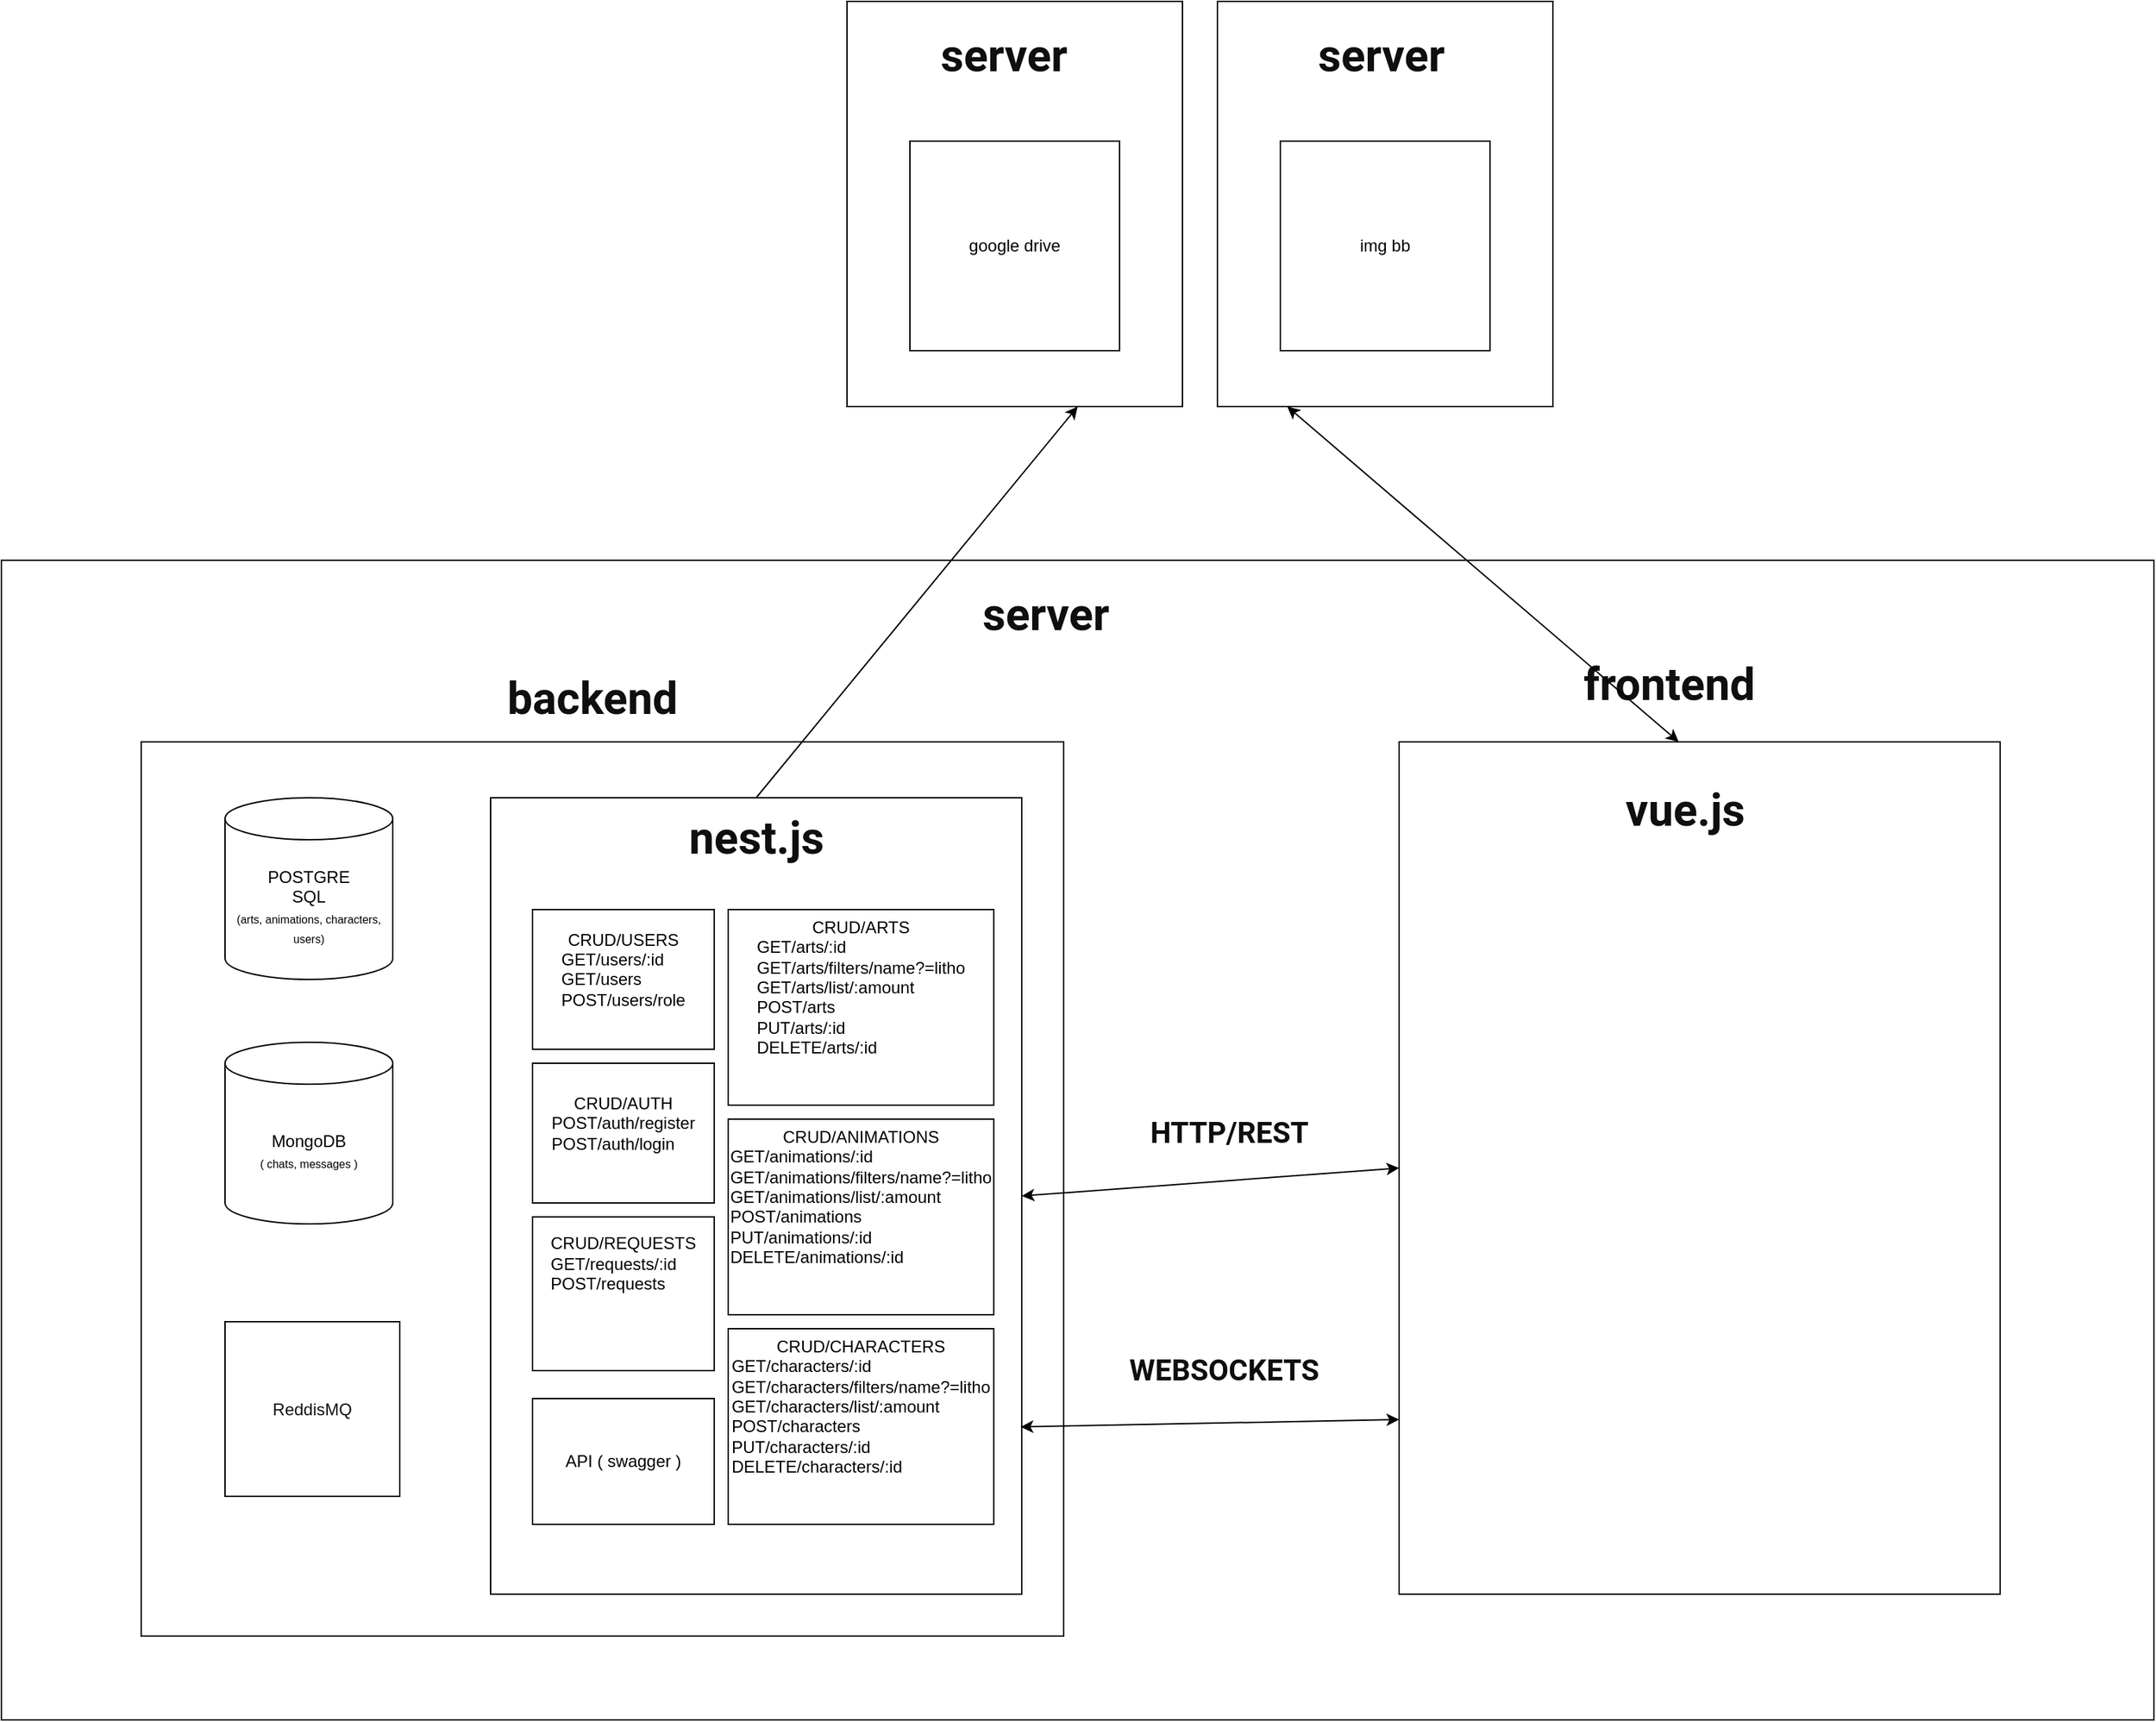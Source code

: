 <mxfile version="26.1.1">
  <diagram name="Page-1" id="Qxy9B3H4Qm6ESKPBz6GG">
    <mxGraphModel dx="1050" dy="1669" grid="1" gridSize="10" guides="1" tooltips="1" connect="1" arrows="1" fold="1" page="1" pageScale="1" pageWidth="850" pageHeight="1100" math="0" shadow="0">
      <root>
        <mxCell id="0" />
        <mxCell id="1" parent="0" />
        <mxCell id="HthpFhxTG9hvTSC9DSsg-3" value="" style="rounded=0;whiteSpace=wrap;html=1;" parent="1" vertex="1">
          <mxGeometry x="110" y="80" width="1540" height="830" as="geometry" />
        </mxCell>
        <mxCell id="TzFwUVk6B7lNroVCUPBC-27" value="" style="rounded=0;whiteSpace=wrap;html=1;" vertex="1" parent="1">
          <mxGeometry x="210" y="210" width="660" height="640" as="geometry" />
        </mxCell>
        <mxCell id="TzFwUVk6B7lNroVCUPBC-17" value="" style="rounded=0;whiteSpace=wrap;html=1;" vertex="1" parent="1">
          <mxGeometry x="980" y="-320" width="240" height="290" as="geometry" />
        </mxCell>
        <mxCell id="TzFwUVk6B7lNroVCUPBC-16" value="" style="rounded=0;whiteSpace=wrap;html=1;" vertex="1" parent="1">
          <mxGeometry x="715" y="-320" width="240" height="290" as="geometry" />
        </mxCell>
        <mxCell id="TzFwUVk6B7lNroVCUPBC-3" value="" style="rounded=0;whiteSpace=wrap;html=1;" vertex="1" parent="1">
          <mxGeometry x="460" y="250" width="380" height="570" as="geometry" />
        </mxCell>
        <mxCell id="HthpFhxTG9hvTSC9DSsg-2" value="API ( swagger )" style="rounded=0;whiteSpace=wrap;html=1;" parent="1" vertex="1">
          <mxGeometry x="490" y="680" width="130" height="90" as="geometry" />
        </mxCell>
        <mxCell id="HthpFhxTG9hvTSC9DSsg-4" value="CRUD/USERS&lt;div style=&quot;text-align: left;&quot;&gt;GET/users/:id&lt;/div&gt;&lt;div style=&quot;text-align: left;&quot;&gt;GET/users&lt;/div&gt;&lt;div style=&quot;text-align: left;&quot;&gt;POST/users/role&lt;span style=&quot;color: rgba(0, 0, 0, 0); font-family: monospace; font-size: 0px; text-wrap-mode: nowrap; background-color: transparent;&quot;&gt;%3CmxGraphModel%3E%3Croot%3E%3CmxCell%20id%3D%220%22%2F%3E%3CmxCell%20id%3D%221%22%20parent%3D%220%22%2F%3E%3CmxCell%20id%3D%222%22%20value%3D%22API%20(%20swagger%20)%22%20style%3D%22rounded%3D0%3BwhiteSpace%3Dwrap%3Bhtml%3D1%3B%22%20vertex%3D%221%22%20parent%3D%221%22%3E%3CmxGeometry%20x%3D%22545%22%20y%3D%22170%22%20width%3D%22120%22%20height%3D%2260%22%20as%3D%22geometry%22%2F%3E%3C%2FmxCell%3E%3C%2Froot%3E%3C%2FmxGraphModel%3E&lt;/span&gt;&lt;/div&gt;&lt;div&gt;&lt;div&gt;&lt;br&gt;&lt;/div&gt;&lt;/div&gt;" style="rounded=0;whiteSpace=wrap;html=1;" parent="1" vertex="1">
          <mxGeometry x="490" y="330" width="130" height="100" as="geometry" />
        </mxCell>
        <mxCell id="HthpFhxTG9hvTSC9DSsg-5" value="CRUD/ARTS&lt;div style=&quot;text-align: left;&quot;&gt;GET/arts/:id&lt;/div&gt;&lt;div style=&quot;text-align: left;&quot;&gt;&lt;div&gt;GET/arts/filters/name?=litho&lt;/div&gt;&lt;/div&gt;&lt;div style=&quot;text-align: left;&quot;&gt;GET/arts/list/:amount&lt;/div&gt;&lt;div style=&quot;text-align: left;&quot;&gt;POST/arts&lt;/div&gt;&lt;div style=&quot;text-align: left;&quot;&gt;&lt;span style=&quot;background-color: transparent; color: light-dark(rgb(0, 0, 0), rgb(255, 255, 255));&quot;&gt;PUT/arts/:id&lt;/span&gt;&lt;/div&gt;&lt;div style=&quot;text-align: left;&quot;&gt;DELETE/arts/:id&lt;/div&gt;&lt;div style=&quot;text-align: left;&quot;&gt;&lt;div&gt;&lt;br&gt;&lt;/div&gt;&lt;/div&gt;&lt;div style=&quot;text-align: left;&quot;&gt;&lt;span style=&quot;color: rgba(0, 0, 0, 0); font-family: monospace; font-size: 0px; text-wrap-mode: nowrap; background-color: transparent;&quot;&gt;dwd%3CmxGraphModel%3E%3Croot%3E%3CmxCell%20id%3D%220%22%2F%3E%3CmxCell%20id%3D%221%22%20parent%3D%220%22%2F%3E%3CmxCell%20id%3D%222%22%20value%3D%22API%20(%20swagger%20)%22%20style%3D%22rounded%3D0%3BwhiteSpace%3Dwrap%3Bhtml%3D1%3B%22%20vertex%3D%221%22%20parent%3D%221%22%3E%3CmxGeometry%20x%3D%22545%22%20y%3D%22170%22%20width%3D%22120%22%20height%3D%2260%22%20as%3D%22geometry%22%2F%3E%3C%2FmxCell%3E%3C%2Froot%3E%3C%2FmxGraphModel%3Ewdf&lt;/span&gt;&lt;/div&gt;" style="rounded=0;whiteSpace=wrap;html=1;" parent="1" vertex="1">
          <mxGeometry x="630" y="330" width="190" height="140" as="geometry" />
        </mxCell>
        <mxCell id="HthpFhxTG9hvTSC9DSsg-6" value="CRUD/REQUESTS&lt;div style=&quot;text-align: left;&quot;&gt;GET/requests/:id&lt;/div&gt;&lt;div style=&quot;text-align: left;&quot;&gt;&lt;div&gt;POST/requests&lt;/div&gt;&lt;/div&gt;&lt;div style=&quot;text-align: left;&quot;&gt;&lt;br&gt;&lt;/div&gt;&lt;div style=&quot;text-align: left;&quot;&gt;&lt;div&gt;&lt;br&gt;&lt;/div&gt;&lt;/div&gt;&lt;div style=&quot;text-align: left;&quot;&gt;&lt;span style=&quot;color: rgba(0, 0, 0, 0); font-family: monospace; font-size: 0px; text-wrap-mode: nowrap; background-color: transparent;&quot;&gt;dwd%3CmxGraphModel%3E%3Croot%3E%3CmxCell%20id%3D%220%22%2F%3E%3CmxCell%20id%3D%221%22%20parent%3D%220%22%2F%3E%3CmxCell%20id%3D%222%22%20value%3D%22API%20(%20swagger%20)%22%20style%3D%22rounded%3D0%3BwhiteSpace%3Dwrap%3Bhtml%3D1%3B%22%20vertex%3D%221%22%20parent%3D%221%22%3E%3CmxGeometry%20x%3D%22545%22%20y%3D%22170%22%20width%3D%22120%22%20height%3D%2260%22%20as%3D%22geometry%22%2F%3E%3C%2FmxCell%3E%3C%2Froot%3E%3C%2FmxGraphModel%3Ewdf&lt;/span&gt;&lt;/div&gt;" style="rounded=0;whiteSpace=wrap;html=1;" parent="1" vertex="1">
          <mxGeometry x="490" y="550" width="130" height="110" as="geometry" />
        </mxCell>
        <mxCell id="HthpFhxTG9hvTSC9DSsg-7" value="CRUD/AUTH&lt;br&gt;&lt;div style=&quot;text-align: left;&quot;&gt;POST/auth/register&lt;/div&gt;&lt;div style=&quot;text-align: left;&quot;&gt;POST/auth/login&lt;/div&gt;&lt;div&gt;&lt;div&gt;&lt;br&gt;&lt;/div&gt;&lt;/div&gt;" style="rounded=0;whiteSpace=wrap;html=1;" parent="1" vertex="1">
          <mxGeometry x="490" y="440" width="130" height="100" as="geometry" />
        </mxCell>
        <mxCell id="HthpFhxTG9hvTSC9DSsg-8" value="CRUD/ANIMATIONS&lt;div style=&quot;text-align: left;&quot;&gt;GET/animations/:id&lt;/div&gt;&lt;div style=&quot;text-align: left;&quot;&gt;&lt;div&gt;GET/animations/filters/name?=litho&lt;/div&gt;&lt;/div&gt;&lt;div style=&quot;text-align: left;&quot;&gt;GET/animations/list/:amount&lt;/div&gt;&lt;div style=&quot;text-align: left;&quot;&gt;POST/&lt;span style=&quot;background-color: transparent; color: light-dark(rgb(0, 0, 0), rgb(255, 255, 255));&quot;&gt;animations&lt;/span&gt;&lt;/div&gt;&lt;div style=&quot;text-align: left;&quot;&gt;&lt;span style=&quot;background-color: transparent; color: light-dark(rgb(0, 0, 0), rgb(255, 255, 255));&quot;&gt;PUT/&lt;/span&gt;animations&lt;span style=&quot;background-color: transparent; color: light-dark(rgb(0, 0, 0), rgb(255, 255, 255));&quot;&gt;/:id&lt;/span&gt;&lt;/div&gt;&lt;div style=&quot;text-align: left;&quot;&gt;DELETE/animations/:id&lt;/div&gt;&lt;div style=&quot;text-align: left;&quot;&gt;&lt;div&gt;&lt;br&gt;&lt;/div&gt;&lt;/div&gt;&lt;div style=&quot;text-align: left;&quot;&gt;&lt;span style=&quot;color: rgba(0, 0, 0, 0); font-family: monospace; font-size: 0px; text-wrap-mode: nowrap; background-color: transparent;&quot;&gt;dwd%3CmxGraphModel%3E%3Croot%3E%3CmxCell%20id%3D%220%22%2F%3E%3CmxCell%20id%3D%221%22%20parent%3D%220%22%2F%3E%3CmxCell%20id%3D%222%22%20value%3D%22API%20(%20swagger%20)%22%20style%3D%22rounded%3D0%3BwhiteSpace%3Dwrap%3Bhtml%3D1%3B%22%20vertex%3D%221%22%20parent%3D%221%22%3E%3CmxGeometry%20x%3D%22545%22%20y%3D%22170%22%20width%3D%22120%22%20height%3D%2260%22%20as%3D%22geometry%22%2F%3E%3C%2FmxCell%3E%3C%2Froot%3E%3C%2FmxGraphModel%3Ewdf&lt;/span&gt;&lt;/div&gt;" style="rounded=0;whiteSpace=wrap;html=1;" parent="1" vertex="1">
          <mxGeometry x="630" y="480" width="190" height="140" as="geometry" />
        </mxCell>
        <mxCell id="HthpFhxTG9hvTSC9DSsg-9" value="CRUD/CHARACTERS&lt;div style=&quot;text-align: left;&quot;&gt;GET/characters/:id&lt;/div&gt;&lt;div style=&quot;text-align: left;&quot;&gt;&lt;div&gt;GET/characters/filters/name?=litho&lt;/div&gt;&lt;/div&gt;&lt;div style=&quot;text-align: left;&quot;&gt;GET/characters/list/:amount&lt;/div&gt;&lt;div style=&quot;text-align: left;&quot;&gt;POST/&lt;span style=&quot;background-color: transparent; color: light-dark(rgb(0, 0, 0), rgb(255, 255, 255));&quot;&gt;characters&lt;/span&gt;&lt;/div&gt;&lt;div style=&quot;text-align: left;&quot;&gt;&lt;span style=&quot;background-color: transparent; color: light-dark(rgb(0, 0, 0), rgb(255, 255, 255));&quot;&gt;PUT/&lt;/span&gt;characters&lt;span style=&quot;background-color: transparent; color: light-dark(rgb(0, 0, 0), rgb(255, 255, 255));&quot;&gt;/:id&lt;/span&gt;&lt;/div&gt;&lt;div style=&quot;text-align: left;&quot;&gt;DELETE/characters/:id&lt;/div&gt;&lt;div style=&quot;text-align: left;&quot;&gt;&lt;div&gt;&lt;br&gt;&lt;/div&gt;&lt;/div&gt;&lt;div style=&quot;text-align: left;&quot;&gt;&lt;span style=&quot;color: rgba(0, 0, 0, 0); font-family: monospace; font-size: 0px; text-wrap-mode: nowrap; background-color: transparent;&quot;&gt;dwd%3CmxGraphModel%3E%3Croot%3E%3CmxCell%20id%3D%220%22%2F%3E%3CmxCell%20id%3D%221%22%20parent%3D%220%22%2F%3E%3CmxCell%20id%3D%222%22%20value%3D%22API%20(%20swagger%20)%22%20style%3D%22rounded%3D0%3BwhiteSpace%3Dwrap%3Bhtml%3D1%3B%22%20vertex%3D%221%22%20parent%3D%221%22%3E%3CmxGeometry%20x%3D%22545%22%20y%3D%22170%22%20width%3D%22120%22%20height%3D%2260%22%20as%3D%22geometry%22%2F%3E%3C%2FmxCell%3E%3C%2Froot%3E%3C%2FmxGraphModel%3Ewdf&lt;/span&gt;&lt;/div&gt;" style="rounded=0;whiteSpace=wrap;html=1;" parent="1" vertex="1">
          <mxGeometry x="630" y="630" width="190" height="140" as="geometry" />
        </mxCell>
        <mxCell id="HthpFhxTG9hvTSC9DSsg-11" value="POSTGRE&lt;div&gt;&lt;span style=&quot;background-color: transparent; color: light-dark(rgb(0, 0, 0), rgb(255, 255, 255));&quot;&gt;SQL&lt;/span&gt;&lt;/div&gt;&lt;div&gt;&lt;span style=&quot;background-color: transparent; color: light-dark(rgb(0, 0, 0), rgb(255, 255, 255));&quot;&gt;&lt;font style=&quot;font-size: 8px;&quot;&gt;(arts, animations, characters, users)&lt;/font&gt;&lt;/span&gt;&lt;/div&gt;" style="shape=cylinder3;whiteSpace=wrap;html=1;boundedLbl=1;backgroundOutline=1;size=15;" parent="1" vertex="1">
          <mxGeometry x="270" y="250" width="120" height="130" as="geometry" />
        </mxCell>
        <mxCell id="HthpFhxTG9hvTSC9DSsg-12" value="google drive" style="whiteSpace=wrap;html=1;aspect=fixed;" parent="1" vertex="1">
          <mxGeometry x="760" y="-220" width="150" height="150" as="geometry" />
        </mxCell>
        <mxCell id="HthpFhxTG9hvTSC9DSsg-13" value="img bb" style="whiteSpace=wrap;html=1;aspect=fixed;" parent="1" vertex="1">
          <mxGeometry x="1025" y="-220" width="150" height="150" as="geometry" />
        </mxCell>
        <mxCell id="TzFwUVk6B7lNroVCUPBC-4" value="&lt;h1 class=&quot;style-scope ytd-watch-metadata&quot; style=&quot;margin: 0px; padding: 0px; border: 0px; background: rgb(255, 255, 255); word-break: break-word; font-family: Roboto, Arial, sans-serif; font-size: 2rem; line-height: 2.8rem; font-weight: 700; overflow: hidden; max-height: 5.6rem; -webkit-line-clamp: 2; display: -webkit-box; -webkit-box-orient: vertical; text-overflow: ellipsis; white-space: normal; color: rgb(15, 15, 15); font-style: normal; font-variant-ligatures: normal; font-variant-caps: normal; letter-spacing: normal; orphans: 2; text-align: start; text-indent: 0px; text-transform: none; widows: 2; word-spacing: 0px; -webkit-text-stroke-width: 0px; text-decoration-thickness: initial; text-decoration-style: initial; text-decoration-color: initial;&quot;&gt;nest.js&lt;/h1&gt;" style="text;whiteSpace=wrap;html=1;" vertex="1" parent="1">
          <mxGeometry x="600" y="250" width="110" height="60" as="geometry" />
        </mxCell>
        <mxCell id="TzFwUVk6B7lNroVCUPBC-8" value="&lt;h1 class=&quot;style-scope ytd-watch-metadata&quot; style=&quot;margin: 0px; padding: 0px; border: 0px; background: rgb(255, 255, 255); word-break: break-word; font-family: Roboto, Arial, sans-serif; font-size: 2rem; line-height: 2.8rem; font-weight: 700; overflow: hidden; max-height: 5.6rem; -webkit-line-clamp: 2; display: -webkit-box; -webkit-box-orient: vertical; text-overflow: ellipsis; white-space: normal; color: rgb(15, 15, 15); font-style: normal; font-variant-ligatures: normal; font-variant-caps: normal; letter-spacing: normal; orphans: 2; text-align: start; text-indent: 0px; text-transform: none; widows: 2; word-spacing: 0px; -webkit-text-stroke-width: 0px; text-decoration-thickness: initial; text-decoration-style: initial; text-decoration-color: initial;&quot;&gt;server&lt;/h1&gt;" style="text;whiteSpace=wrap;html=1;" vertex="1" parent="1">
          <mxGeometry x="810" y="90" width="110" height="70" as="geometry" />
        </mxCell>
        <mxCell id="TzFwUVk6B7lNroVCUPBC-9" value="&lt;h1 class=&quot;style-scope ytd-watch-metadata&quot; style=&quot;margin: 0px; padding: 0px; border: 0px; background: rgb(255, 255, 255); word-break: break-word; font-family: Roboto, Arial, sans-serif; font-size: 2rem; line-height: 2.8rem; font-weight: 700; overflow: hidden; max-height: 5.6rem; -webkit-line-clamp: 2; display: -webkit-box; -webkit-box-orient: vertical; text-overflow: ellipsis; white-space: normal; color: rgb(15, 15, 15); font-style: normal; font-variant-ligatures: normal; font-variant-caps: normal; letter-spacing: normal; orphans: 2; text-align: start; text-indent: 0px; text-transform: none; widows: 2; word-spacing: 0px; -webkit-text-stroke-width: 0px; text-decoration-thickness: initial; text-decoration-style: initial; text-decoration-color: initial;&quot;&gt;backend&lt;/h1&gt;" style="text;whiteSpace=wrap;html=1;" vertex="1" parent="1">
          <mxGeometry x="470" y="150" width="150" height="70" as="geometry" />
        </mxCell>
        <mxCell id="TzFwUVk6B7lNroVCUPBC-10" value="&lt;h1 class=&quot;style-scope ytd-watch-metadata&quot; style=&quot;margin: 0px; padding: 0px; border: 0px; background: rgb(255, 255, 255); word-break: break-word; font-family: Roboto, Arial, sans-serif; font-size: 2rem; line-height: 2.8rem; font-weight: 700; overflow: hidden; max-height: 5.6rem; -webkit-line-clamp: 2; display: -webkit-box; -webkit-box-orient: vertical; text-overflow: ellipsis; white-space: normal; color: rgb(15, 15, 15); font-style: normal; font-variant-ligatures: normal; font-variant-caps: normal; letter-spacing: normal; orphans: 2; text-align: start; text-indent: 0px; text-transform: none; widows: 2; word-spacing: 0px; -webkit-text-stroke-width: 0px; text-decoration-thickness: initial; text-decoration-style: initial; text-decoration-color: initial;&quot;&gt;frontend&lt;/h1&gt;" style="text;whiteSpace=wrap;html=1;" vertex="1" parent="1">
          <mxGeometry x="1240" y="140" width="150" height="50" as="geometry" />
        </mxCell>
        <mxCell id="TzFwUVk6B7lNroVCUPBC-11" value="" style="rounded=0;whiteSpace=wrap;html=1;" vertex="1" parent="1">
          <mxGeometry x="1110" y="210" width="430" height="610" as="geometry" />
        </mxCell>
        <mxCell id="TzFwUVk6B7lNroVCUPBC-12" value="&lt;h1 class=&quot;style-scope ytd-watch-metadata&quot; style=&quot;margin: 0px; padding: 0px; border: 0px; background: rgb(255, 255, 255); word-break: break-word; font-family: Roboto, Arial, sans-serif; font-size: 2rem; line-height: 2.8rem; font-weight: 700; overflow: hidden; max-height: 5.6rem; -webkit-line-clamp: 2; display: -webkit-box; -webkit-box-orient: vertical; text-overflow: ellipsis; white-space: normal; color: rgb(15, 15, 15); font-style: normal; font-variant-ligatures: normal; font-variant-caps: normal; letter-spacing: normal; orphans: 2; text-align: start; text-indent: 0px; text-transform: none; widows: 2; word-spacing: 0px; -webkit-text-stroke-width: 0px; text-decoration-thickness: initial; text-decoration-style: initial; text-decoration-color: initial;&quot;&gt;vue.js&lt;/h1&gt;" style="text;whiteSpace=wrap;html=1;" vertex="1" parent="1">
          <mxGeometry x="1270" y="230" width="110" height="70" as="geometry" />
        </mxCell>
        <mxCell id="TzFwUVk6B7lNroVCUPBC-13" value="" style="endArrow=classic;html=1;rounded=0;exitX=0.5;exitY=0;exitDx=0;exitDy=0;" edge="1" parent="1" source="TzFwUVk6B7lNroVCUPBC-3">
          <mxGeometry width="50" height="50" relative="1" as="geometry">
            <mxPoint x="920" y="200" as="sourcePoint" />
            <mxPoint x="880" y="-30" as="targetPoint" />
          </mxGeometry>
        </mxCell>
        <mxCell id="TzFwUVk6B7lNroVCUPBC-15" value="" style="endArrow=classic;startArrow=classic;html=1;rounded=0;" edge="1" parent="1">
          <mxGeometry width="50" height="50" relative="1" as="geometry">
            <mxPoint x="1030" y="-30" as="sourcePoint" />
            <mxPoint x="1310" y="210" as="targetPoint" />
          </mxGeometry>
        </mxCell>
        <mxCell id="TzFwUVk6B7lNroVCUPBC-18" value="&lt;h1 class=&quot;style-scope ytd-watch-metadata&quot; style=&quot;margin: 0px; padding: 0px; border: 0px; background: rgb(255, 255, 255); word-break: break-word; font-family: Roboto, Arial, sans-serif; font-size: 2rem; line-height: 2.8rem; font-weight: 700; overflow: hidden; max-height: 5.6rem; -webkit-line-clamp: 2; display: -webkit-box; -webkit-box-orient: vertical; text-overflow: ellipsis; white-space: normal; color: rgb(15, 15, 15); font-style: normal; font-variant-ligatures: normal; font-variant-caps: normal; letter-spacing: normal; orphans: 2; text-align: start; text-indent: 0px; text-transform: none; widows: 2; word-spacing: 0px; -webkit-text-stroke-width: 0px; text-decoration-thickness: initial; text-decoration-style: initial; text-decoration-color: initial;&quot;&gt;server&lt;/h1&gt;" style="text;whiteSpace=wrap;html=1;" vertex="1" parent="1">
          <mxGeometry x="780" y="-310" width="110" height="70" as="geometry" />
        </mxCell>
        <mxCell id="TzFwUVk6B7lNroVCUPBC-19" value="&lt;h1 class=&quot;style-scope ytd-watch-metadata&quot; style=&quot;margin: 0px; padding: 0px; border: 0px; background: rgb(255, 255, 255); word-break: break-word; font-family: Roboto, Arial, sans-serif; font-size: 2rem; line-height: 2.8rem; font-weight: 700; overflow: hidden; max-height: 5.6rem; -webkit-line-clamp: 2; display: -webkit-box; -webkit-box-orient: vertical; text-overflow: ellipsis; white-space: normal; color: rgb(15, 15, 15); font-style: normal; font-variant-ligatures: normal; font-variant-caps: normal; letter-spacing: normal; orphans: 2; text-align: start; text-indent: 0px; text-transform: none; widows: 2; word-spacing: 0px; -webkit-text-stroke-width: 0px; text-decoration-thickness: initial; text-decoration-style: initial; text-decoration-color: initial;&quot;&gt;server&lt;/h1&gt;" style="text;whiteSpace=wrap;html=1;" vertex="1" parent="1">
          <mxGeometry x="1050" y="-310" width="110" height="70" as="geometry" />
        </mxCell>
        <mxCell id="TzFwUVk6B7lNroVCUPBC-20" value="" style="endArrow=classic;startArrow=classic;html=1;rounded=0;exitX=0;exitY=0.5;exitDx=0;exitDy=0;entryX=1;entryY=0.5;entryDx=0;entryDy=0;" edge="1" parent="1" source="TzFwUVk6B7lNroVCUPBC-11" target="TzFwUVk6B7lNroVCUPBC-3">
          <mxGeometry width="50" height="50" relative="1" as="geometry">
            <mxPoint x="970" y="580" as="sourcePoint" />
            <mxPoint x="1020" y="530" as="targetPoint" />
          </mxGeometry>
        </mxCell>
        <mxCell id="TzFwUVk6B7lNroVCUPBC-21" value="&lt;h1 class=&quot;style-scope ytd-watch-metadata&quot; style=&quot;margin: 0px; padding: 0px; border: 0px; background: rgb(255, 255, 255); word-break: break-word; font-family: Roboto, Arial, sans-serif; line-height: 2.8rem; font-weight: 700; overflow: hidden; max-height: 5.6rem; -webkit-line-clamp: 2; display: -webkit-box; -webkit-box-orient: vertical; text-overflow: ellipsis; white-space: normal; color: rgb(15, 15, 15); font-style: normal; font-variant-ligatures: normal; font-variant-caps: normal; letter-spacing: normal; orphans: 2; text-align: start; text-indent: 0px; text-transform: none; widows: 2; word-spacing: 0px; -webkit-text-stroke-width: 0px; text-decoration-thickness: initial; text-decoration-style: initial; text-decoration-color: initial;&quot;&gt;&lt;font style=&quot;font-size: 21px;&quot;&gt;HTTP/REST&lt;/font&gt;&lt;/h1&gt;" style="text;whiteSpace=wrap;html=1;strokeWidth=1;" vertex="1" parent="1">
          <mxGeometry x="930" y="460" width="120" height="70" as="geometry" />
        </mxCell>
        <mxCell id="TzFwUVk6B7lNroVCUPBC-22" value="" style="endArrow=classic;startArrow=classic;html=1;rounded=0;exitX=0;exitY=0.5;exitDx=0;exitDy=0;entryX=0.998;entryY=0.79;entryDx=0;entryDy=0;entryPerimeter=0;" edge="1" parent="1" target="TzFwUVk6B7lNroVCUPBC-3">
          <mxGeometry width="50" height="50" relative="1" as="geometry">
            <mxPoint x="1110" y="695" as="sourcePoint" />
            <mxPoint x="870" y="695" as="targetPoint" />
          </mxGeometry>
        </mxCell>
        <mxCell id="TzFwUVk6B7lNroVCUPBC-23" value="&lt;h1 class=&quot;style-scope ytd-watch-metadata&quot; style=&quot;margin: 0px; padding: 0px; border: 0px; background: rgb(255, 255, 255); word-break: break-word; font-family: Roboto, Arial, sans-serif; line-height: 2.8rem; font-weight: 700; overflow: hidden; max-height: 5.6rem; -webkit-line-clamp: 2; display: -webkit-box; -webkit-box-orient: vertical; text-overflow: ellipsis; white-space: normal; color: rgb(15, 15, 15); font-style: normal; font-variant-ligatures: normal; font-variant-caps: normal; letter-spacing: normal; orphans: 2; text-align: start; text-indent: 0px; text-transform: none; widows: 2; word-spacing: 0px; -webkit-text-stroke-width: 0px; text-decoration-thickness: initial; text-decoration-style: initial; text-decoration-color: initial;&quot;&gt;&lt;font style=&quot;font-size: 21px;&quot;&gt;WEBSOCKETS&lt;/font&gt;&lt;/h1&gt;" style="text;whiteSpace=wrap;html=1;strokeWidth=1;" vertex="1" parent="1">
          <mxGeometry x="915" y="630" width="160" height="70" as="geometry" />
        </mxCell>
        <mxCell id="TzFwUVk6B7lNroVCUPBC-29" value="MongoDB&lt;div&gt;&lt;span style=&quot;font-size: 8px;&quot;&gt;( chats, messages )&lt;/span&gt;&lt;/div&gt;" style="shape=cylinder3;whiteSpace=wrap;html=1;boundedLbl=1;backgroundOutline=1;size=15;" vertex="1" parent="1">
          <mxGeometry x="270" y="425" width="120" height="130" as="geometry" />
        </mxCell>
        <mxCell id="TzFwUVk6B7lNroVCUPBC-30" value="&lt;br&gt;&lt;font color=&quot;#121212&quot;&gt;&lt;span style=&quot;background-color: light-dark(#ffffff, var(--ge-dark-color, #121212));&quot;&gt;ReddisMQ&lt;/span&gt;&lt;/font&gt;&lt;div&gt;&lt;br&gt;&lt;/div&gt;" style="whiteSpace=wrap;html=1;aspect=fixed;" vertex="1" parent="1">
          <mxGeometry x="270" y="625" width="125" height="125" as="geometry" />
        </mxCell>
      </root>
    </mxGraphModel>
  </diagram>
</mxfile>
